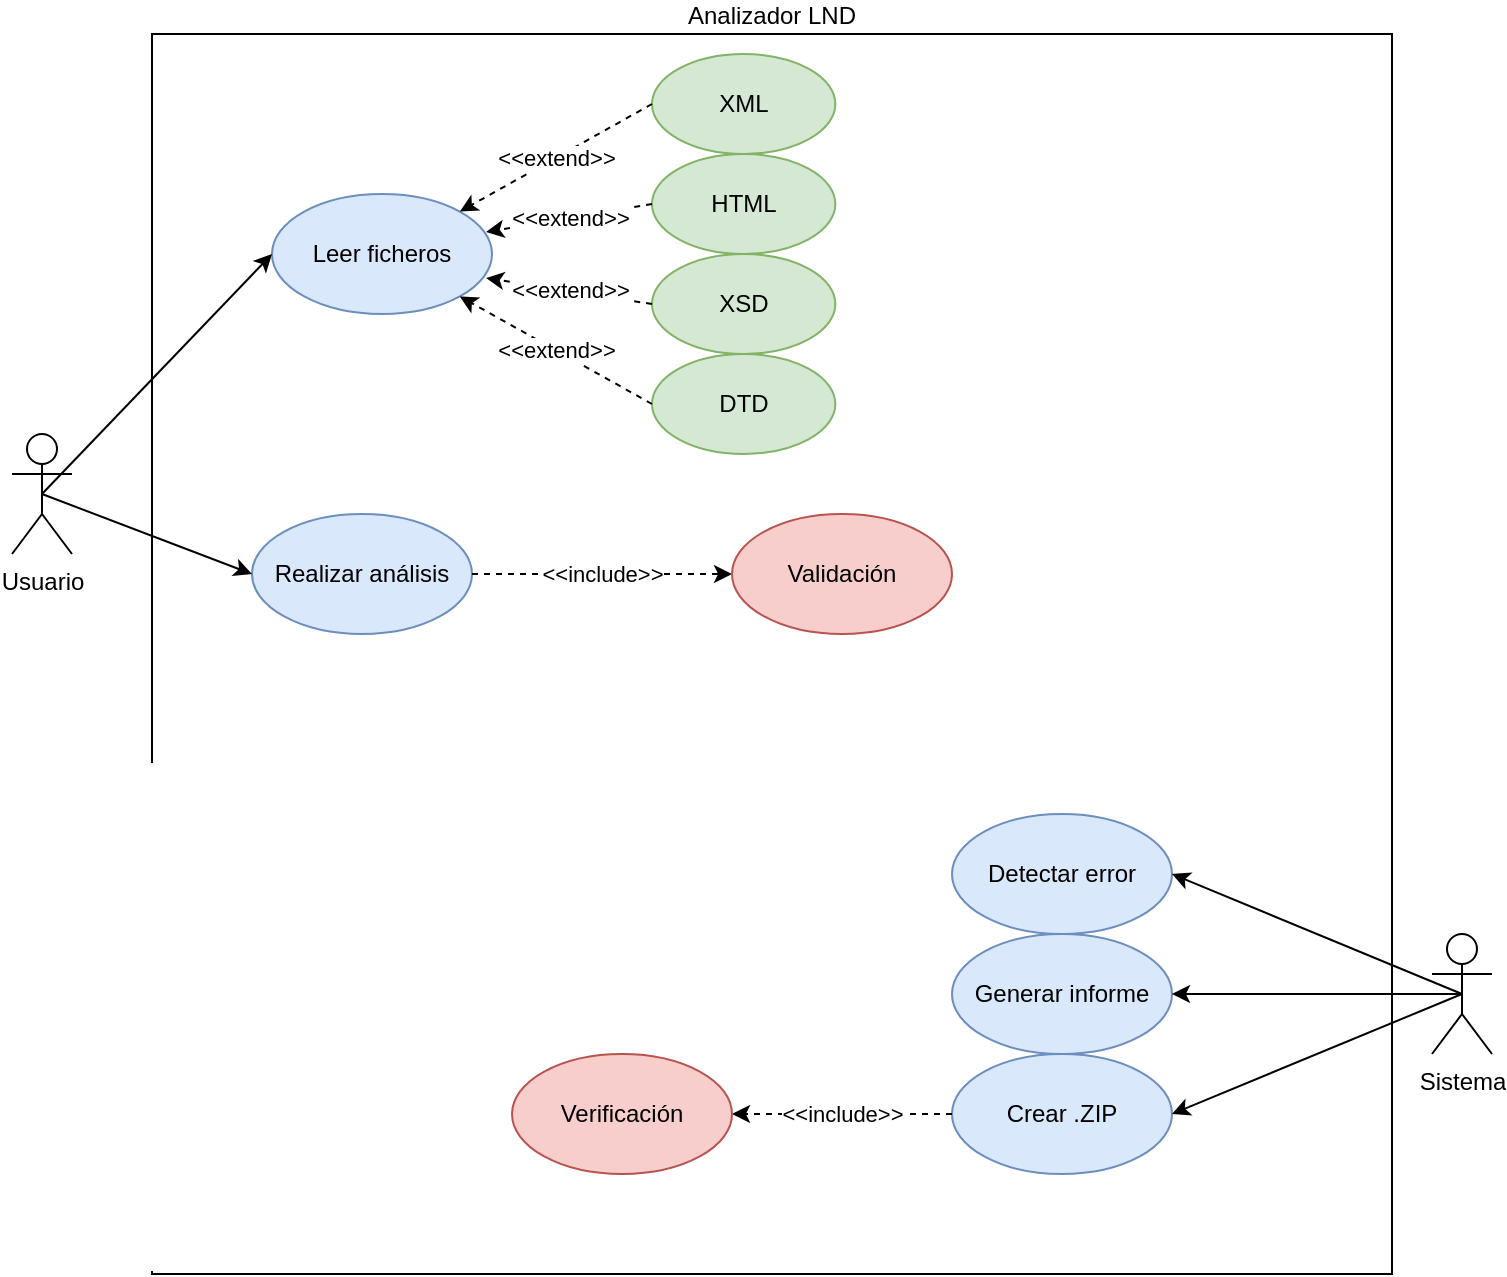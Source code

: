 <mxfile version="16.1.2" type="github">
  <diagram id="s-WuJp_ndzBCc7Kw7t1l" name="Page-1">
    <mxGraphModel dx="868" dy="452" grid="1" gridSize="10" guides="1" tooltips="1" connect="1" arrows="1" fold="1" page="1" pageScale="1" pageWidth="827" pageHeight="1169" math="0" shadow="0">
      <root>
        <mxCell id="0" />
        <mxCell id="1" parent="0" />
        <mxCell id="ba7EIdEoEZ3AsYCKj1FA-2" value="Analizador LND" style="whiteSpace=wrap;html=1;aspect=fixed;fillColor=none;labelPosition=center;verticalLabelPosition=top;align=center;verticalAlign=bottom;" vertex="1" parent="1">
          <mxGeometry x="100" y="20" width="620" height="620" as="geometry" />
        </mxCell>
        <mxCell id="ba7EIdEoEZ3AsYCKj1FA-1" value="Usuario" style="shape=umlActor;verticalLabelPosition=bottom;verticalAlign=top;html=1;outlineConnect=0;" vertex="1" parent="1">
          <mxGeometry x="30" y="220" width="30" height="60" as="geometry" />
        </mxCell>
        <mxCell id="ba7EIdEoEZ3AsYCKj1FA-3" value="Leer ficheros" style="ellipse;whiteSpace=wrap;html=1;fillColor=#dae8fc;strokeColor=#6c8ebf;" vertex="1" parent="1">
          <mxGeometry x="160" y="100" width="110" height="60" as="geometry" />
        </mxCell>
        <mxCell id="ba7EIdEoEZ3AsYCKj1FA-4" value="Realizar análisis" style="ellipse;whiteSpace=wrap;html=1;fillColor=#dae8fc;strokeColor=#6c8ebf;" vertex="1" parent="1">
          <mxGeometry x="150" y="260" width="110" height="60" as="geometry" />
        </mxCell>
        <mxCell id="ba7EIdEoEZ3AsYCKj1FA-5" value="&amp;lt;&amp;lt;include&amp;gt;&amp;gt;" style="endArrow=classic;html=1;rounded=0;exitX=1;exitY=0.5;exitDx=0;exitDy=0;dashed=1;entryX=0;entryY=0.5;entryDx=0;entryDy=0;" edge="1" parent="1" source="ba7EIdEoEZ3AsYCKj1FA-4" target="ba7EIdEoEZ3AsYCKj1FA-8">
          <mxGeometry width="50" height="50" relative="1" as="geometry">
            <mxPoint x="390" y="290" as="sourcePoint" />
            <mxPoint x="400" y="250" as="targetPoint" />
          </mxGeometry>
        </mxCell>
        <mxCell id="ba7EIdEoEZ3AsYCKj1FA-6" value="" style="endArrow=classic;html=1;rounded=0;exitX=0.5;exitY=0.5;exitDx=0;exitDy=0;exitPerimeter=0;entryX=0;entryY=0.5;entryDx=0;entryDy=0;" edge="1" parent="1" source="ba7EIdEoEZ3AsYCKj1FA-1" target="ba7EIdEoEZ3AsYCKj1FA-3">
          <mxGeometry width="50" height="50" relative="1" as="geometry">
            <mxPoint x="390" y="380" as="sourcePoint" />
            <mxPoint x="440" y="330" as="targetPoint" />
          </mxGeometry>
        </mxCell>
        <mxCell id="ba7EIdEoEZ3AsYCKj1FA-7" value="" style="endArrow=classic;html=1;rounded=0;exitX=0.5;exitY=0.5;exitDx=0;exitDy=0;exitPerimeter=0;entryX=0;entryY=0.5;entryDx=0;entryDy=0;" edge="1" parent="1" source="ba7EIdEoEZ3AsYCKj1FA-1" target="ba7EIdEoEZ3AsYCKj1FA-4">
          <mxGeometry width="50" height="50" relative="1" as="geometry">
            <mxPoint x="55" y="260" as="sourcePoint" />
            <mxPoint x="160.0" y="220" as="targetPoint" />
          </mxGeometry>
        </mxCell>
        <mxCell id="ba7EIdEoEZ3AsYCKj1FA-8" value="Validación" style="ellipse;whiteSpace=wrap;html=1;fillColor=#f8cecc;strokeColor=#b85450;" vertex="1" parent="1">
          <mxGeometry x="390" y="260" width="110" height="60" as="geometry" />
        </mxCell>
        <mxCell id="ba7EIdEoEZ3AsYCKj1FA-9" value="Sistema" style="shape=umlActor;verticalLabelPosition=bottom;verticalAlign=top;html=1;outlineConnect=0;" vertex="1" parent="1">
          <mxGeometry x="740" y="470" width="30" height="60" as="geometry" />
        </mxCell>
        <mxCell id="ba7EIdEoEZ3AsYCKj1FA-10" value="Detectar error" style="ellipse;whiteSpace=wrap;html=1;fillColor=#dae8fc;strokeColor=#6c8ebf;" vertex="1" parent="1">
          <mxGeometry x="500" y="410" width="110" height="60" as="geometry" />
        </mxCell>
        <mxCell id="ba7EIdEoEZ3AsYCKj1FA-11" value="Generar informe" style="ellipse;whiteSpace=wrap;html=1;fillColor=#dae8fc;strokeColor=#6c8ebf;" vertex="1" parent="1">
          <mxGeometry x="500" y="470" width="110" height="60" as="geometry" />
        </mxCell>
        <mxCell id="ba7EIdEoEZ3AsYCKj1FA-12" value="XML" style="ellipse;whiteSpace=wrap;html=1;fillColor=#d5e8d4;strokeColor=#82b366;" vertex="1" parent="1">
          <mxGeometry x="350" y="30" width="91.67" height="50" as="geometry" />
        </mxCell>
        <mxCell id="ba7EIdEoEZ3AsYCKj1FA-13" value="DTD" style="ellipse;whiteSpace=wrap;html=1;fillColor=#d5e8d4;strokeColor=#82b366;" vertex="1" parent="1">
          <mxGeometry x="350" y="180" width="91.67" height="50" as="geometry" />
        </mxCell>
        <mxCell id="ba7EIdEoEZ3AsYCKj1FA-14" value="XSD" style="ellipse;whiteSpace=wrap;html=1;fillColor=#d5e8d4;strokeColor=#82b366;" vertex="1" parent="1">
          <mxGeometry x="350" y="130" width="91.67" height="50" as="geometry" />
        </mxCell>
        <mxCell id="ba7EIdEoEZ3AsYCKj1FA-15" value="HTML" style="ellipse;whiteSpace=wrap;html=1;fillColor=#d5e8d4;strokeColor=#82b366;" vertex="1" parent="1">
          <mxGeometry x="350" y="80" width="91.67" height="50" as="geometry" />
        </mxCell>
        <mxCell id="ba7EIdEoEZ3AsYCKj1FA-16" value="&amp;lt;&amp;lt;extend&amp;gt;&amp;gt;" style="endArrow=classic;html=1;rounded=0;exitX=0;exitY=0.5;exitDx=0;exitDy=0;dashed=1;entryX=1;entryY=0;entryDx=0;entryDy=0;" edge="1" parent="1" source="ba7EIdEoEZ3AsYCKj1FA-12" target="ba7EIdEoEZ3AsYCKj1FA-3">
          <mxGeometry width="50" height="50" relative="1" as="geometry">
            <mxPoint x="270" y="300" as="sourcePoint" />
            <mxPoint x="400" y="300" as="targetPoint" />
          </mxGeometry>
        </mxCell>
        <mxCell id="ba7EIdEoEZ3AsYCKj1FA-17" value="&amp;lt;&amp;lt;extend&amp;gt;&amp;gt;" style="endArrow=classic;html=1;rounded=0;exitX=0;exitY=0.5;exitDx=0;exitDy=0;dashed=1;entryX=0.973;entryY=0.317;entryDx=0;entryDy=0;entryPerimeter=0;" edge="1" parent="1" source="ba7EIdEoEZ3AsYCKj1FA-15" target="ba7EIdEoEZ3AsYCKj1FA-3">
          <mxGeometry width="50" height="50" relative="1" as="geometry">
            <mxPoint x="361.67" y="65" as="sourcePoint" />
            <mxPoint x="280" y="140" as="targetPoint" />
          </mxGeometry>
        </mxCell>
        <mxCell id="ba7EIdEoEZ3AsYCKj1FA-18" value="&amp;lt;&amp;lt;extend&amp;gt;&amp;gt;" style="endArrow=classic;html=1;rounded=0;exitX=0;exitY=0.5;exitDx=0;exitDy=0;dashed=1;entryX=0.973;entryY=0.7;entryDx=0;entryDy=0;entryPerimeter=0;" edge="1" parent="1" source="ba7EIdEoEZ3AsYCKj1FA-14" target="ba7EIdEoEZ3AsYCKj1FA-3">
          <mxGeometry width="50" height="50" relative="1" as="geometry">
            <mxPoint x="361.67" y="115" as="sourcePoint" />
            <mxPoint x="280" y="140" as="targetPoint" />
          </mxGeometry>
        </mxCell>
        <mxCell id="ba7EIdEoEZ3AsYCKj1FA-19" value="&amp;lt;&amp;lt;extend&amp;gt;&amp;gt;" style="endArrow=classic;html=1;rounded=0;exitX=0;exitY=0.5;exitDx=0;exitDy=0;dashed=1;entryX=1;entryY=1;entryDx=0;entryDy=0;" edge="1" parent="1" source="ba7EIdEoEZ3AsYCKj1FA-13" target="ba7EIdEoEZ3AsYCKj1FA-3">
          <mxGeometry width="50" height="50" relative="1" as="geometry">
            <mxPoint x="360" y="165" as="sourcePoint" />
            <mxPoint x="280" y="140" as="targetPoint" />
          </mxGeometry>
        </mxCell>
        <mxCell id="ba7EIdEoEZ3AsYCKj1FA-20" value="Crear .ZIP" style="ellipse;whiteSpace=wrap;html=1;fillColor=#dae8fc;strokeColor=#6c8ebf;" vertex="1" parent="1">
          <mxGeometry x="500" y="530" width="110" height="60" as="geometry" />
        </mxCell>
        <mxCell id="ba7EIdEoEZ3AsYCKj1FA-21" value="" style="endArrow=classic;html=1;rounded=0;exitX=0.5;exitY=0.5;exitDx=0;exitDy=0;exitPerimeter=0;entryX=1;entryY=0.5;entryDx=0;entryDy=0;" edge="1" parent="1" source="ba7EIdEoEZ3AsYCKj1FA-9" target="ba7EIdEoEZ3AsYCKj1FA-10">
          <mxGeometry width="50" height="50" relative="1" as="geometry">
            <mxPoint x="370" y="490" as="sourcePoint" />
            <mxPoint x="420" y="440" as="targetPoint" />
          </mxGeometry>
        </mxCell>
        <mxCell id="ba7EIdEoEZ3AsYCKj1FA-22" value="" style="endArrow=classic;html=1;rounded=0;exitX=0.5;exitY=0.5;exitDx=0;exitDy=0;exitPerimeter=0;entryX=1;entryY=0.5;entryDx=0;entryDy=0;" edge="1" parent="1" source="ba7EIdEoEZ3AsYCKj1FA-9" target="ba7EIdEoEZ3AsYCKj1FA-11">
          <mxGeometry width="50" height="50" relative="1" as="geometry">
            <mxPoint x="765" y="510" as="sourcePoint" />
            <mxPoint x="620" y="450" as="targetPoint" />
          </mxGeometry>
        </mxCell>
        <mxCell id="ba7EIdEoEZ3AsYCKj1FA-23" value="" style="endArrow=classic;html=1;rounded=0;exitX=0.5;exitY=0.5;exitDx=0;exitDy=0;exitPerimeter=0;entryX=1;entryY=0.5;entryDx=0;entryDy=0;" edge="1" parent="1" source="ba7EIdEoEZ3AsYCKj1FA-9" target="ba7EIdEoEZ3AsYCKj1FA-20">
          <mxGeometry width="50" height="50" relative="1" as="geometry">
            <mxPoint x="765" y="510" as="sourcePoint" />
            <mxPoint x="620" y="510" as="targetPoint" />
          </mxGeometry>
        </mxCell>
        <mxCell id="ba7EIdEoEZ3AsYCKj1FA-24" value="&amp;lt;&amp;lt;include&amp;gt;&amp;gt;" style="endArrow=classic;html=1;rounded=0;exitX=0;exitY=0.5;exitDx=0;exitDy=0;dashed=1;entryX=1;entryY=0.5;entryDx=0;entryDy=0;" edge="1" parent="1" target="ba7EIdEoEZ3AsYCKj1FA-25" source="ba7EIdEoEZ3AsYCKj1FA-20">
          <mxGeometry width="50" height="50" relative="1" as="geometry">
            <mxPoint x="190" y="555" as="sourcePoint" />
            <mxPoint x="330" y="515" as="targetPoint" />
          </mxGeometry>
        </mxCell>
        <mxCell id="ba7EIdEoEZ3AsYCKj1FA-25" value="Verificación" style="ellipse;whiteSpace=wrap;html=1;fillColor=#f8cecc;strokeColor=#b85450;" vertex="1" parent="1">
          <mxGeometry x="280" y="530" width="110" height="60" as="geometry" />
        </mxCell>
      </root>
    </mxGraphModel>
  </diagram>
</mxfile>
